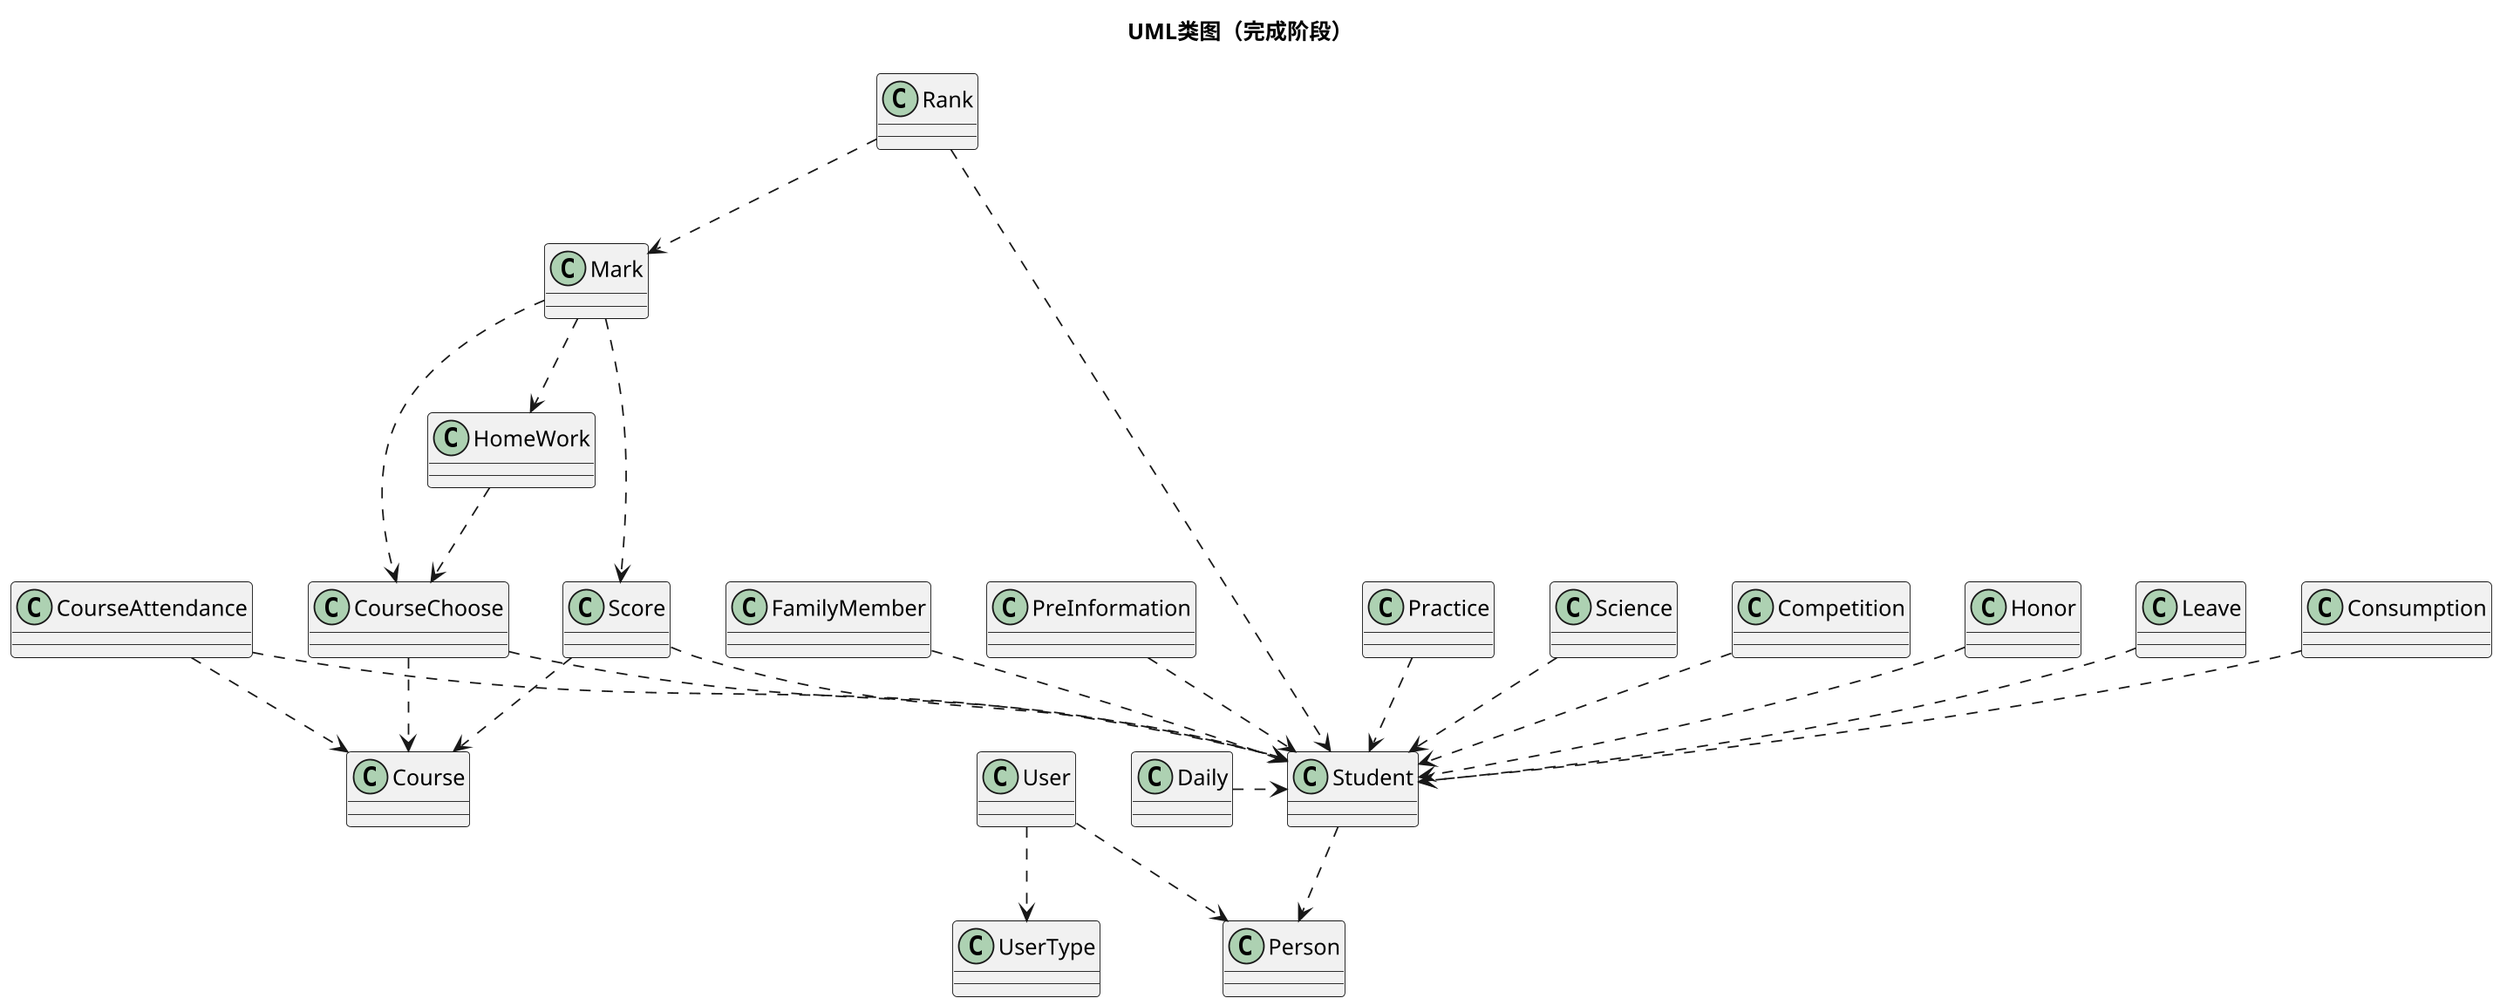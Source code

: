 @startuml
'https://plantuml.com/sequence-diagram

title UML类图（完成阶段）
scale 1.8
class Person
class Student
class FamilyMember

class Course
class CourseAttendance
class CourseChoose
class PreInformation
class HomeWork
class User
class UserType
class Mark
class Score
class Rank
class Practice
class Science
class Competition
class Honor
class Daily
class Leave
class Consumption
User..>Person
User..>UserType
Student ..> Person
FamilyMember ..> Student
PreInformation..>Student
Science..>Student
Competition..>Student
Practice..>Student
Honor..>Student
Daily.>Student
Leave..>Student
Consumption..>Student
CourseChoose..>Course
CourseChoose..>Student
CourseAttendance..>Student
CourseAttendance..>Course
HomeWork..>CourseChoose
Mark..>CourseChoose
Mark..>Score
Mark..>HomeWork
Score..>Student
Score..>Course
Rank..>Student
Rank..>Mark


@enduml